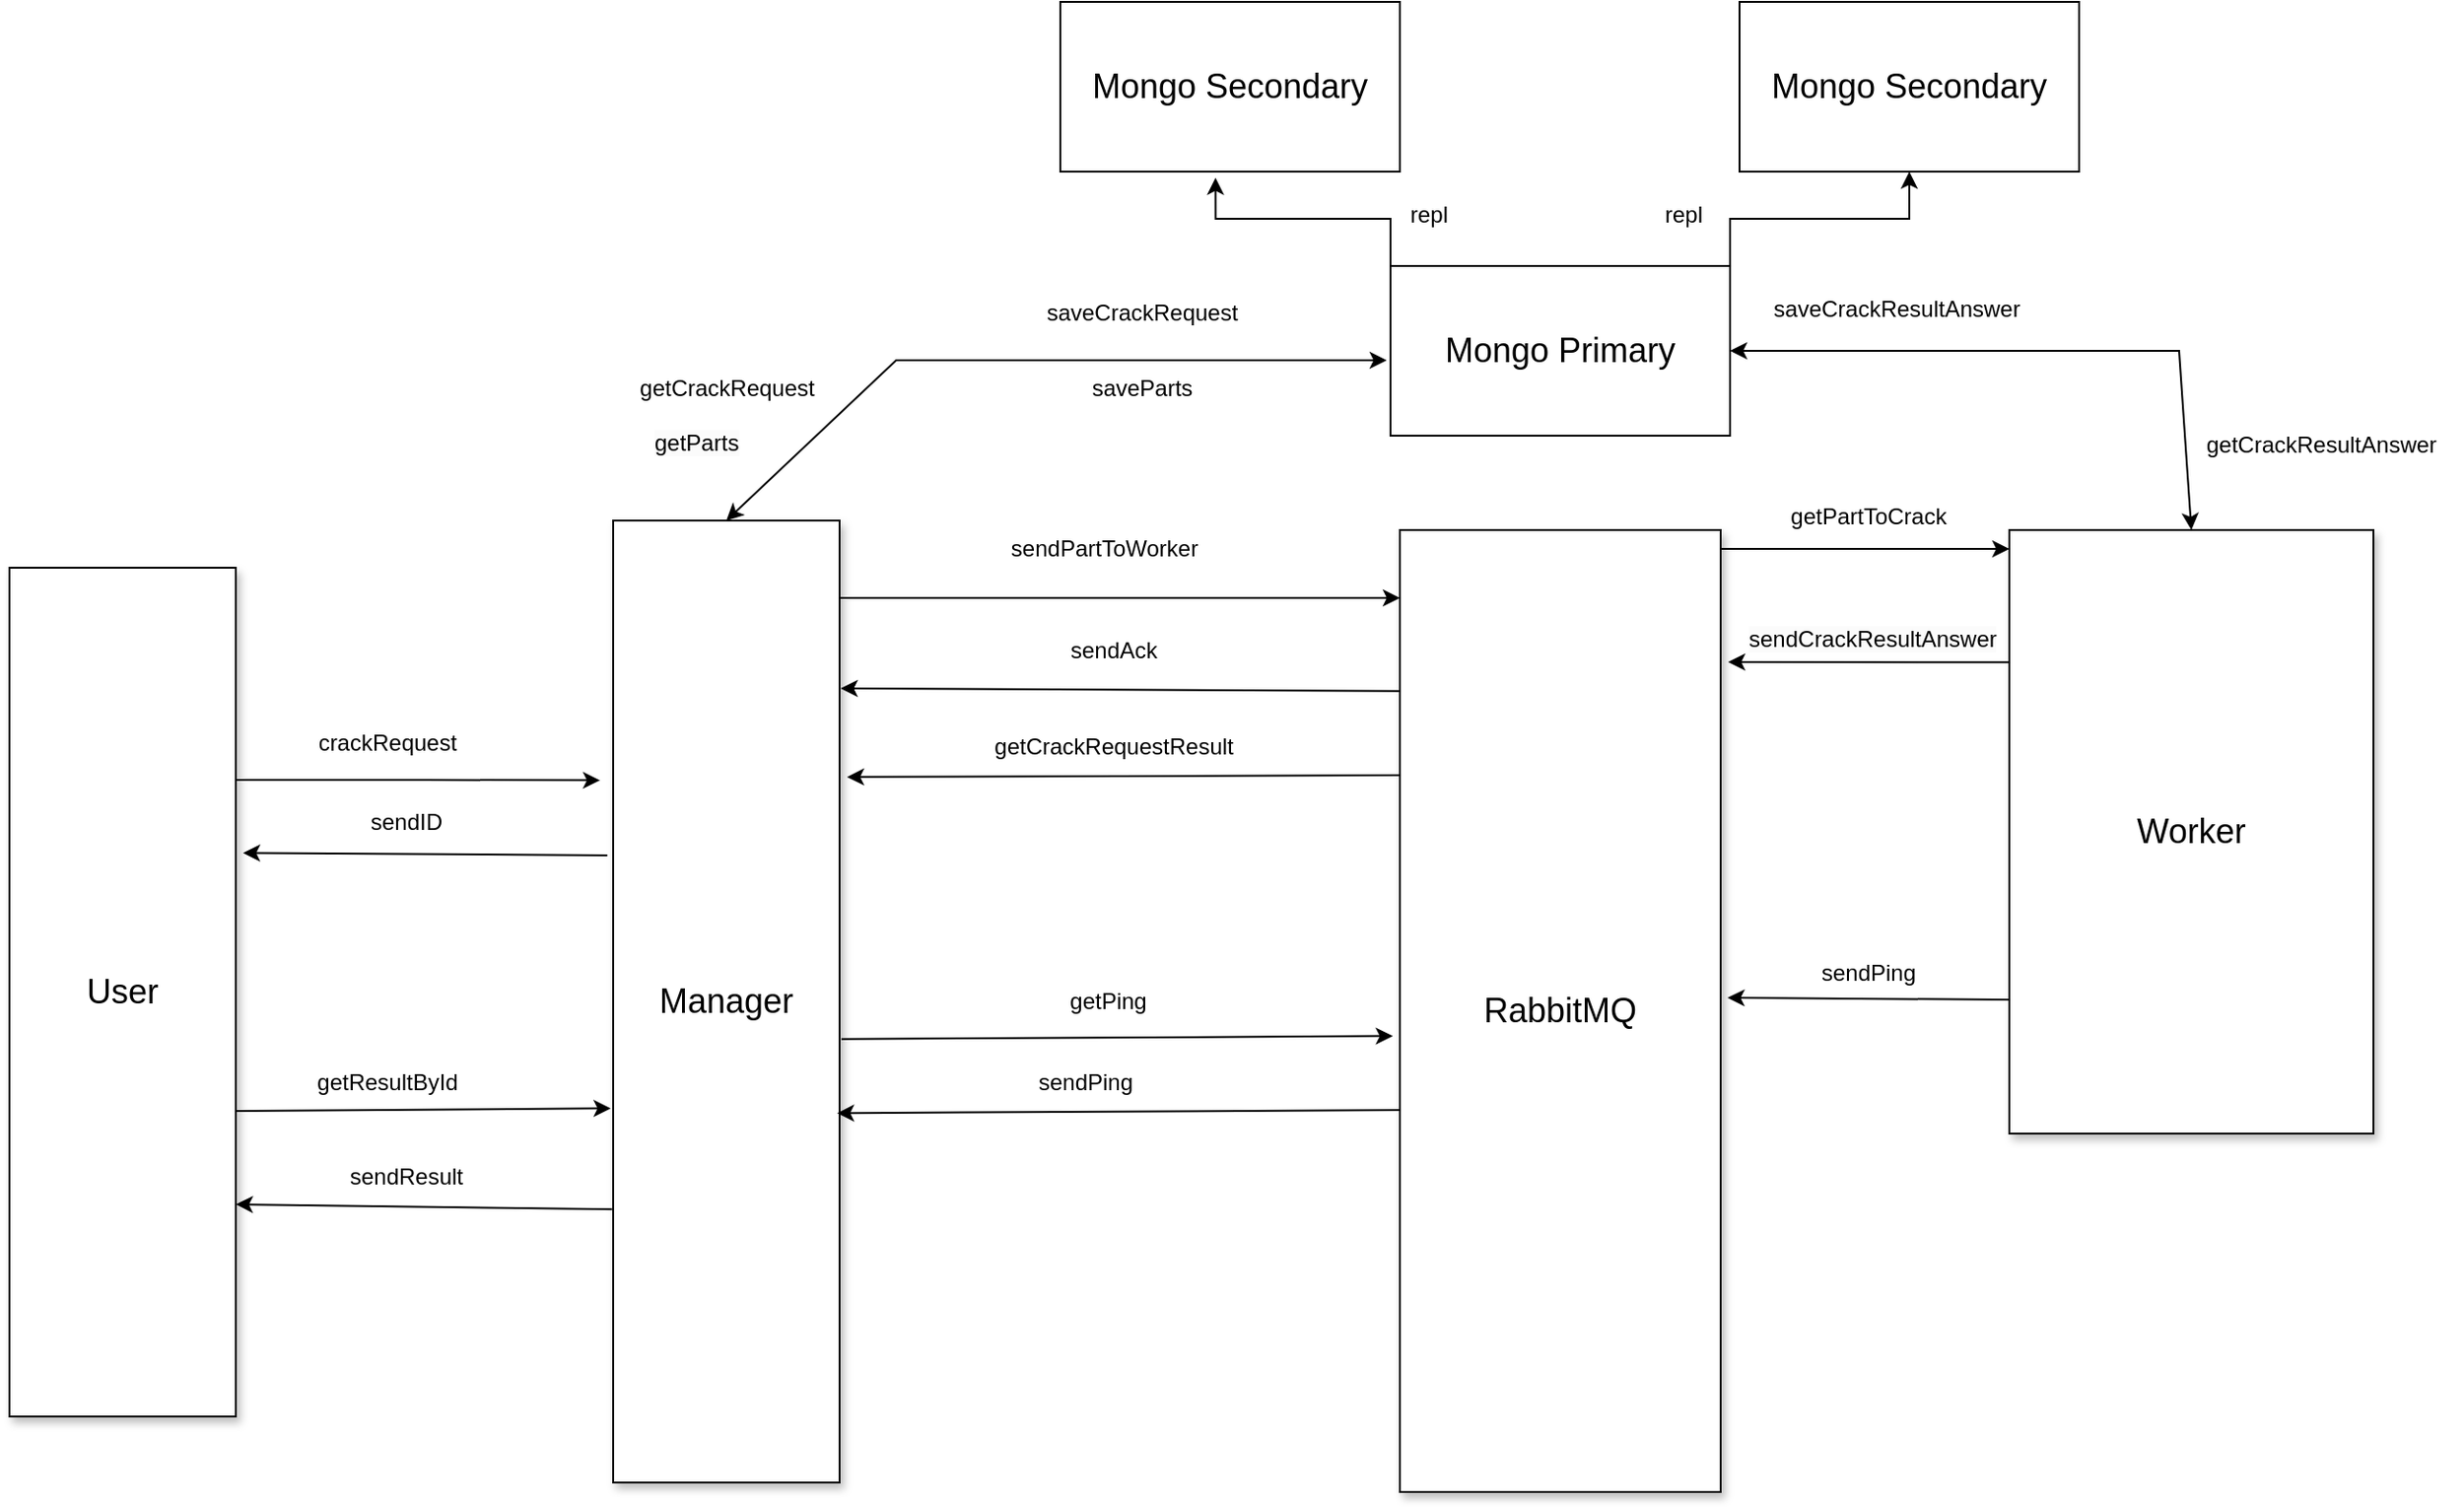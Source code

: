 <mxfile version="22.1.2" type="device">
  <diagram name="Page-1" id="90a13364-a465-7bf4-72fc-28e22215d7a0">
    <mxGraphModel dx="1963" dy="945" grid="1" gridSize="10" guides="1" tooltips="1" connect="1" arrows="1" fold="1" page="1" pageScale="1.5" pageWidth="1169" pageHeight="826" background="none" math="0" shadow="0">
      <root>
        <mxCell id="0" style=";html=1;" />
        <mxCell id="1" style=";html=1;" parent="0" />
        <mxCell id="3a17f1ce550125da-13" style="edgeStyle=elbowEdgeStyle;rounded=0;html=1;startArrow=none;startFill=0;jettySize=auto;orthogonalLoop=1;fontSize=18;elbow=vertical;labelBackgroundColor=none;fontColor=default;" parent="1" edge="1">
          <mxGeometry relative="1" as="geometry">
            <mxPoint x="957" y="380" as="sourcePoint" />
            <mxPoint x="1110" y="380" as="targetPoint" />
            <Array as="points">
              <mxPoint x="1020" y="380" />
              <mxPoint x="1060" y="380" />
            </Array>
          </mxGeometry>
        </mxCell>
        <mxCell id="3a17f1ce550125da-2" value="RabbitMQ" style="whiteSpace=wrap;html=1;shadow=1;fontSize=18;labelBackgroundColor=none;" parent="1" vertex="1">
          <mxGeometry x="787" y="370" width="170" height="510" as="geometry" />
        </mxCell>
        <mxCell id="3a17f1ce550125da-4" value="Worker" style="whiteSpace=wrap;html=1;shadow=1;fontSize=18;labelBackgroundColor=none;" parent="1" vertex="1">
          <mxGeometry x="1110" y="370" width="193" height="320" as="geometry" />
        </mxCell>
        <mxCell id="3a17f1ce550125da-20" style="edgeStyle=elbowEdgeStyle;rounded=0;html=1;startArrow=none;startFill=0;jettySize=auto;orthogonalLoop=1;fontSize=18;elbow=vertical;labelBackgroundColor=none;fontColor=default;" parent="1" edge="1">
          <mxGeometry relative="1" as="geometry">
            <Array as="points">
              <mxPoint x="630" y="406" />
              <mxPoint x="757" y="440" />
            </Array>
            <mxPoint x="490" y="406" as="sourcePoint" />
            <mxPoint x="787" y="406" as="targetPoint" />
          </mxGeometry>
        </mxCell>
        <mxCell id="3a17f1ce550125da-8" value="Manager" style="whiteSpace=wrap;html=1;shadow=1;fontSize=18;labelBackgroundColor=none;" parent="1" vertex="1">
          <mxGeometry x="370" y="365" width="120" height="510" as="geometry" />
        </mxCell>
        <mxCell id="3a17f1ce550125da-9" value="User" style="whiteSpace=wrap;html=1;shadow=1;fontSize=18;labelBackgroundColor=none;" parent="1" vertex="1">
          <mxGeometry x="50" y="390" width="120" height="450" as="geometry" />
        </mxCell>
        <mxCell id="AKCXDm1FOeJPtNoIFA7P-4" value="" style="endArrow=classic;html=1;rounded=0;exitX=-0.005;exitY=0.955;exitDx=0;exitDy=0;exitPerimeter=0;labelBackgroundColor=none;fontColor=default;" edge="1" parent="1">
          <mxGeometry width="50" height="50" relative="1" as="geometry">
            <mxPoint x="1109.995" y="440.13" as="sourcePoint" />
            <mxPoint x="960.96" y="440" as="targetPoint" />
          </mxGeometry>
        </mxCell>
        <mxCell id="AKCXDm1FOeJPtNoIFA7P-13" style="edgeStyle=orthogonalEdgeStyle;rounded=0;orthogonalLoop=1;jettySize=auto;html=1;exitX=1;exitY=0;exitDx=0;exitDy=0;entryX=0.5;entryY=1;entryDx=0;entryDy=0;labelBackgroundColor=none;fontColor=default;" edge="1" parent="1" source="AKCXDm1FOeJPtNoIFA7P-5" target="AKCXDm1FOeJPtNoIFA7P-9">
          <mxGeometry relative="1" as="geometry" />
        </mxCell>
        <mxCell id="AKCXDm1FOeJPtNoIFA7P-5" value="&lt;font style=&quot;font-size: 18px;&quot;&gt;Mongo Primary&lt;/font&gt;" style="rounded=0;whiteSpace=wrap;html=1;labelBackgroundColor=none;" vertex="1" parent="1">
          <mxGeometry x="782" y="230" width="180" height="90" as="geometry" />
        </mxCell>
        <mxCell id="AKCXDm1FOeJPtNoIFA7P-8" value="&lt;font style=&quot;font-size: 18px;&quot;&gt;Mongo Secondary&lt;/font&gt;" style="rounded=0;whiteSpace=wrap;html=1;labelBackgroundColor=none;" vertex="1" parent="1">
          <mxGeometry x="607" y="90" width="180" height="90" as="geometry" />
        </mxCell>
        <mxCell id="AKCXDm1FOeJPtNoIFA7P-9" value="&lt;font style=&quot;font-size: 18px;&quot;&gt;Mongo Secondary&lt;/font&gt;" style="rounded=0;whiteSpace=wrap;html=1;labelBackgroundColor=none;" vertex="1" parent="1">
          <mxGeometry x="967" y="90" width="180" height="90" as="geometry" />
        </mxCell>
        <mxCell id="AKCXDm1FOeJPtNoIFA7P-12" style="edgeStyle=orthogonalEdgeStyle;rounded=0;orthogonalLoop=1;jettySize=auto;html=1;exitX=0;exitY=0;exitDx=0;exitDy=0;entryX=0.457;entryY=1.036;entryDx=0;entryDy=0;entryPerimeter=0;labelBackgroundColor=none;fontColor=default;" edge="1" parent="1" source="AKCXDm1FOeJPtNoIFA7P-5" target="AKCXDm1FOeJPtNoIFA7P-8">
          <mxGeometry relative="1" as="geometry" />
        </mxCell>
        <mxCell id="AKCXDm1FOeJPtNoIFA7P-27" value="saveCrackRequest" style="text;html=1;align=center;verticalAlign=middle;resizable=0;points=[];autosize=1;strokeColor=none;fillColor=none;" vertex="1" parent="1">
          <mxGeometry x="590" y="240" width="120" height="30" as="geometry" />
        </mxCell>
        <mxCell id="AKCXDm1FOeJPtNoIFA7P-28" value="saveParts" style="text;html=1;align=center;verticalAlign=middle;resizable=0;points=[];autosize=1;strokeColor=none;fillColor=none;" vertex="1" parent="1">
          <mxGeometry x="610" y="280" width="80" height="30" as="geometry" />
        </mxCell>
        <mxCell id="AKCXDm1FOeJPtNoIFA7P-31" value="" style="endArrow=classic;startArrow=classic;html=1;rounded=0;exitX=0.5;exitY=0;exitDx=0;exitDy=0;" edge="1" parent="1" source="3a17f1ce550125da-8">
          <mxGeometry width="50" height="50" relative="1" as="geometry">
            <mxPoint x="990" y="430" as="sourcePoint" />
            <mxPoint x="780" y="280" as="targetPoint" />
            <Array as="points">
              <mxPoint x="520" y="280" />
            </Array>
          </mxGeometry>
        </mxCell>
        <mxCell id="AKCXDm1FOeJPtNoIFA7P-32" value="getCrackRequest" style="text;html=1;align=center;verticalAlign=middle;resizable=0;points=[];autosize=1;strokeColor=none;fillColor=none;" vertex="1" parent="1">
          <mxGeometry x="370" y="280" width="120" height="30" as="geometry" />
        </mxCell>
        <mxCell id="AKCXDm1FOeJPtNoIFA7P-33" value="&lt;span style=&quot;color: rgb(0, 0, 0); font-family: Helvetica; font-size: 12px; font-style: normal; font-variant-ligatures: normal; font-variant-caps: normal; font-weight: 400; letter-spacing: normal; orphans: 2; text-align: center; text-indent: 0px; text-transform: none; widows: 2; word-spacing: 0px; -webkit-text-stroke-width: 0px; background-color: rgb(251, 251, 251); text-decoration-thickness: initial; text-decoration-style: initial; text-decoration-color: initial; float: none; display: inline !important;&quot;&gt;getParts&lt;/span&gt;" style="text;whiteSpace=wrap;html=1;" vertex="1" parent="1">
          <mxGeometry x="390" y="310" width="80" height="30" as="geometry" />
        </mxCell>
        <mxCell id="AKCXDm1FOeJPtNoIFA7P-34" value="repl" style="text;html=1;align=center;verticalAlign=middle;resizable=0;points=[];autosize=1;strokeColor=none;fillColor=none;" vertex="1" parent="1">
          <mxGeometry x="782" y="188" width="40" height="30" as="geometry" />
        </mxCell>
        <mxCell id="AKCXDm1FOeJPtNoIFA7P-35" value="repl" style="text;html=1;align=center;verticalAlign=middle;resizable=0;points=[];autosize=1;strokeColor=none;fillColor=none;" vertex="1" parent="1">
          <mxGeometry x="917" y="188" width="40" height="30" as="geometry" />
        </mxCell>
        <mxCell id="AKCXDm1FOeJPtNoIFA7P-36" value="saveCrackResultAnswer" style="text;html=1;align=center;verticalAlign=middle;resizable=0;points=[];autosize=1;strokeColor=none;fillColor=none;" vertex="1" parent="1">
          <mxGeometry x="975" y="238" width="150" height="30" as="geometry" />
        </mxCell>
        <mxCell id="AKCXDm1FOeJPtNoIFA7P-37" value="getCrackResultAnswer" style="text;html=1;align=center;verticalAlign=middle;resizable=0;points=[];autosize=1;strokeColor=none;fillColor=none;" vertex="1" parent="1">
          <mxGeometry x="1200" y="310" width="150" height="30" as="geometry" />
        </mxCell>
        <mxCell id="AKCXDm1FOeJPtNoIFA7P-39" value="getCrackRequestResult" style="text;html=1;align=center;verticalAlign=middle;resizable=0;points=[];autosize=1;strokeColor=none;fillColor=none;" vertex="1" parent="1">
          <mxGeometry x="560" y="470" width="150" height="30" as="geometry" />
        </mxCell>
        <mxCell id="AKCXDm1FOeJPtNoIFA7P-40" value="getPartToCrack" style="text;html=1;align=center;verticalAlign=middle;resizable=0;points=[];autosize=1;strokeColor=none;fillColor=none;" vertex="1" parent="1">
          <mxGeometry x="980" y="348" width="110" height="30" as="geometry" />
        </mxCell>
        <mxCell id="AKCXDm1FOeJPtNoIFA7P-41" value="&lt;span style=&quot;color: rgb(0, 0, 0); font-family: Helvetica; font-size: 12px; font-style: normal; font-variant-ligatures: normal; font-variant-caps: normal; font-weight: 400; letter-spacing: normal; orphans: 2; text-align: center; text-indent: 0px; text-transform: none; widows: 2; word-spacing: 0px; -webkit-text-stroke-width: 0px; background-color: rgb(251, 251, 251); text-decoration-thickness: initial; text-decoration-style: initial; text-decoration-color: initial; float: none; display: inline !important;&quot;&gt;sendCrackResultAnswer&lt;/span&gt;" style="text;whiteSpace=wrap;html=1;" vertex="1" parent="1">
          <mxGeometry x="970" y="414" width="160" height="40" as="geometry" />
        </mxCell>
        <mxCell id="AKCXDm1FOeJPtNoIFA7P-45" value="" style="endArrow=classic;html=1;rounded=0;entryX=1.023;entryY=0.44;entryDx=0;entryDy=0;exitX=-0.007;exitY=0.379;exitDx=0;exitDy=0;exitPerimeter=0;entryPerimeter=0;" edge="1" parent="1">
          <mxGeometry width="50" height="50" relative="1" as="geometry">
            <mxPoint x="787" y="500" as="sourcePoint" />
            <mxPoint x="493.95" y="500.95" as="targetPoint" />
          </mxGeometry>
        </mxCell>
        <mxCell id="AKCXDm1FOeJPtNoIFA7P-53" value="" style="endArrow=classic;html=1;rounded=0;entryX=1.002;entryY=0.378;entryDx=0;entryDy=0;entryPerimeter=0;exitX=-0.002;exitY=0.371;exitDx=0;exitDy=0;exitPerimeter=0;" edge="1" parent="1">
          <mxGeometry width="50" height="50" relative="1" as="geometry">
            <mxPoint x="787.0" y="455.43" as="sourcePoint" />
            <mxPoint x="490.58" y="454" as="targetPoint" />
          </mxGeometry>
        </mxCell>
        <mxCell id="AKCXDm1FOeJPtNoIFA7P-54" value="sendAck" style="text;html=1;align=center;verticalAlign=middle;resizable=0;points=[];autosize=1;strokeColor=none;fillColor=none;" vertex="1" parent="1">
          <mxGeometry x="600" y="419" width="70" height="30" as="geometry" />
        </mxCell>
        <mxCell id="AKCXDm1FOeJPtNoIFA7P-60" value="getPing" style="text;html=1;align=center;verticalAlign=middle;resizable=0;points=[];autosize=1;strokeColor=none;fillColor=none;" vertex="1" parent="1">
          <mxGeometry x="602" y="605" width="60" height="30" as="geometry" />
        </mxCell>
        <mxCell id="AKCXDm1FOeJPtNoIFA7P-63" style="edgeStyle=orthogonalEdgeStyle;rounded=0;orthogonalLoop=1;jettySize=auto;html=1;exitX=1;exitY=0.25;exitDx=0;exitDy=0;entryX=-0.058;entryY=0.27;entryDx=0;entryDy=0;entryPerimeter=0;" edge="1" parent="1" source="3a17f1ce550125da-9" target="3a17f1ce550125da-8">
          <mxGeometry relative="1" as="geometry" />
        </mxCell>
        <mxCell id="AKCXDm1FOeJPtNoIFA7P-65" value="" style="endArrow=classic;html=1;rounded=0;entryX=1.032;entryY=0.336;entryDx=0;entryDy=0;entryPerimeter=0;exitX=-0.026;exitY=0.348;exitDx=0;exitDy=0;exitPerimeter=0;" edge="1" parent="1" source="3a17f1ce550125da-8" target="3a17f1ce550125da-9">
          <mxGeometry width="50" height="50" relative="1" as="geometry">
            <mxPoint x="530" y="520" as="sourcePoint" />
            <mxPoint x="580" y="470" as="targetPoint" />
          </mxGeometry>
        </mxCell>
        <mxCell id="AKCXDm1FOeJPtNoIFA7P-66" value="crackRequest" style="text;html=1;align=center;verticalAlign=middle;resizable=0;points=[];autosize=1;strokeColor=none;fillColor=none;" vertex="1" parent="1">
          <mxGeometry x="200" y="468" width="100" height="30" as="geometry" />
        </mxCell>
        <mxCell id="AKCXDm1FOeJPtNoIFA7P-67" value="sendID" style="text;html=1;align=center;verticalAlign=middle;resizable=0;points=[];autosize=1;strokeColor=none;fillColor=none;" vertex="1" parent="1">
          <mxGeometry x="230" y="510" width="60" height="30" as="geometry" />
        </mxCell>
        <mxCell id="AKCXDm1FOeJPtNoIFA7P-68" value="" style="endArrow=classic;html=1;rounded=0;exitX=1.002;exitY=0.64;exitDx=0;exitDy=0;exitPerimeter=0;entryX=-0.011;entryY=0.611;entryDx=0;entryDy=0;entryPerimeter=0;" edge="1" parent="1" source="3a17f1ce550125da-9" target="3a17f1ce550125da-8">
          <mxGeometry width="50" height="50" relative="1" as="geometry">
            <mxPoint x="640" y="590" as="sourcePoint" />
            <mxPoint x="690" y="540" as="targetPoint" />
          </mxGeometry>
        </mxCell>
        <mxCell id="AKCXDm1FOeJPtNoIFA7P-69" value="" style="endArrow=classic;html=1;rounded=0;entryX=1;entryY=0.75;entryDx=0;entryDy=0;exitX=-0.005;exitY=0.716;exitDx=0;exitDy=0;exitPerimeter=0;" edge="1" parent="1" source="3a17f1ce550125da-8" target="3a17f1ce550125da-9">
          <mxGeometry width="50" height="50" relative="1" as="geometry">
            <mxPoint x="640" y="590" as="sourcePoint" />
            <mxPoint x="690" y="540" as="targetPoint" />
          </mxGeometry>
        </mxCell>
        <mxCell id="AKCXDm1FOeJPtNoIFA7P-70" value="getResultById" style="text;html=1;align=center;verticalAlign=middle;resizable=0;points=[];autosize=1;strokeColor=none;fillColor=none;" vertex="1" parent="1">
          <mxGeometry x="200" y="648" width="100" height="30" as="geometry" />
        </mxCell>
        <mxCell id="AKCXDm1FOeJPtNoIFA7P-71" value="sendResult" style="text;html=1;align=center;verticalAlign=middle;resizable=0;points=[];autosize=1;strokeColor=none;fillColor=none;" vertex="1" parent="1">
          <mxGeometry x="220" y="698" width="80" height="30" as="geometry" />
        </mxCell>
        <mxCell id="AKCXDm1FOeJPtNoIFA7P-73" value="" style="endArrow=classic;html=1;rounded=0;entryX=1.01;entryY=0.446;entryDx=0;entryDy=0;entryPerimeter=0;exitX=-0.01;exitY=0.714;exitDx=0;exitDy=0;exitPerimeter=0;" edge="1" parent="1">
          <mxGeometry width="50" height="50" relative="1" as="geometry">
            <mxPoint x="1110" y="619.02" as="sourcePoint" />
            <mxPoint x="960.63" y="618" as="targetPoint" />
          </mxGeometry>
        </mxCell>
        <mxCell id="AKCXDm1FOeJPtNoIFA7P-74" value="sendPing" style="text;html=1;align=center;verticalAlign=middle;resizable=0;points=[];autosize=1;strokeColor=none;fillColor=none;" vertex="1" parent="1">
          <mxGeometry x="1000" y="590" width="70" height="30" as="geometry" />
        </mxCell>
        <mxCell id="AKCXDm1FOeJPtNoIFA7P-76" value="" style="endArrow=classic;html=1;rounded=0;exitX=1.008;exitY=0.539;exitDx=0;exitDy=0;exitPerimeter=0;entryX=-0.022;entryY=0.526;entryDx=0;entryDy=0;entryPerimeter=0;" edge="1" parent="1" source="3a17f1ce550125da-8" target="3a17f1ce550125da-2">
          <mxGeometry width="50" height="50" relative="1" as="geometry">
            <mxPoint x="910" y="660" as="sourcePoint" />
            <mxPoint x="960" y="610" as="targetPoint" />
          </mxGeometry>
        </mxCell>
        <mxCell id="AKCXDm1FOeJPtNoIFA7P-77" value="" style="endArrow=classic;startArrow=classic;html=1;rounded=0;entryX=1;entryY=0.5;entryDx=0;entryDy=0;exitX=0.5;exitY=0;exitDx=0;exitDy=0;" edge="1" parent="1" source="3a17f1ce550125da-4" target="AKCXDm1FOeJPtNoIFA7P-5">
          <mxGeometry width="50" height="50" relative="1" as="geometry">
            <mxPoint x="720" y="510" as="sourcePoint" />
            <mxPoint x="770" y="460" as="targetPoint" />
            <Array as="points">
              <mxPoint x="1200" y="275" />
            </Array>
          </mxGeometry>
        </mxCell>
        <mxCell id="AKCXDm1FOeJPtNoIFA7P-78" value="" style="endArrow=classic;html=1;rounded=0;exitX=-0.003;exitY=0.603;exitDx=0;exitDy=0;exitPerimeter=0;entryX=0.989;entryY=0.616;entryDx=0;entryDy=0;entryPerimeter=0;" edge="1" parent="1" source="3a17f1ce550125da-2" target="3a17f1ce550125da-8">
          <mxGeometry width="50" height="50" relative="1" as="geometry">
            <mxPoint x="750" y="580" as="sourcePoint" />
            <mxPoint x="800" y="530" as="targetPoint" />
          </mxGeometry>
        </mxCell>
        <mxCell id="AKCXDm1FOeJPtNoIFA7P-79" value="sendPing" style="text;html=1;align=center;verticalAlign=middle;resizable=0;points=[];autosize=1;strokeColor=none;fillColor=none;" vertex="1" parent="1">
          <mxGeometry x="585" y="648" width="70" height="30" as="geometry" />
        </mxCell>
        <mxCell id="AKCXDm1FOeJPtNoIFA7P-80" value="sendPartToWorker" style="text;html=1;align=center;verticalAlign=middle;resizable=0;points=[];autosize=1;strokeColor=none;fillColor=none;" vertex="1" parent="1">
          <mxGeometry x="570" y="365" width="120" height="30" as="geometry" />
        </mxCell>
      </root>
    </mxGraphModel>
  </diagram>
</mxfile>
